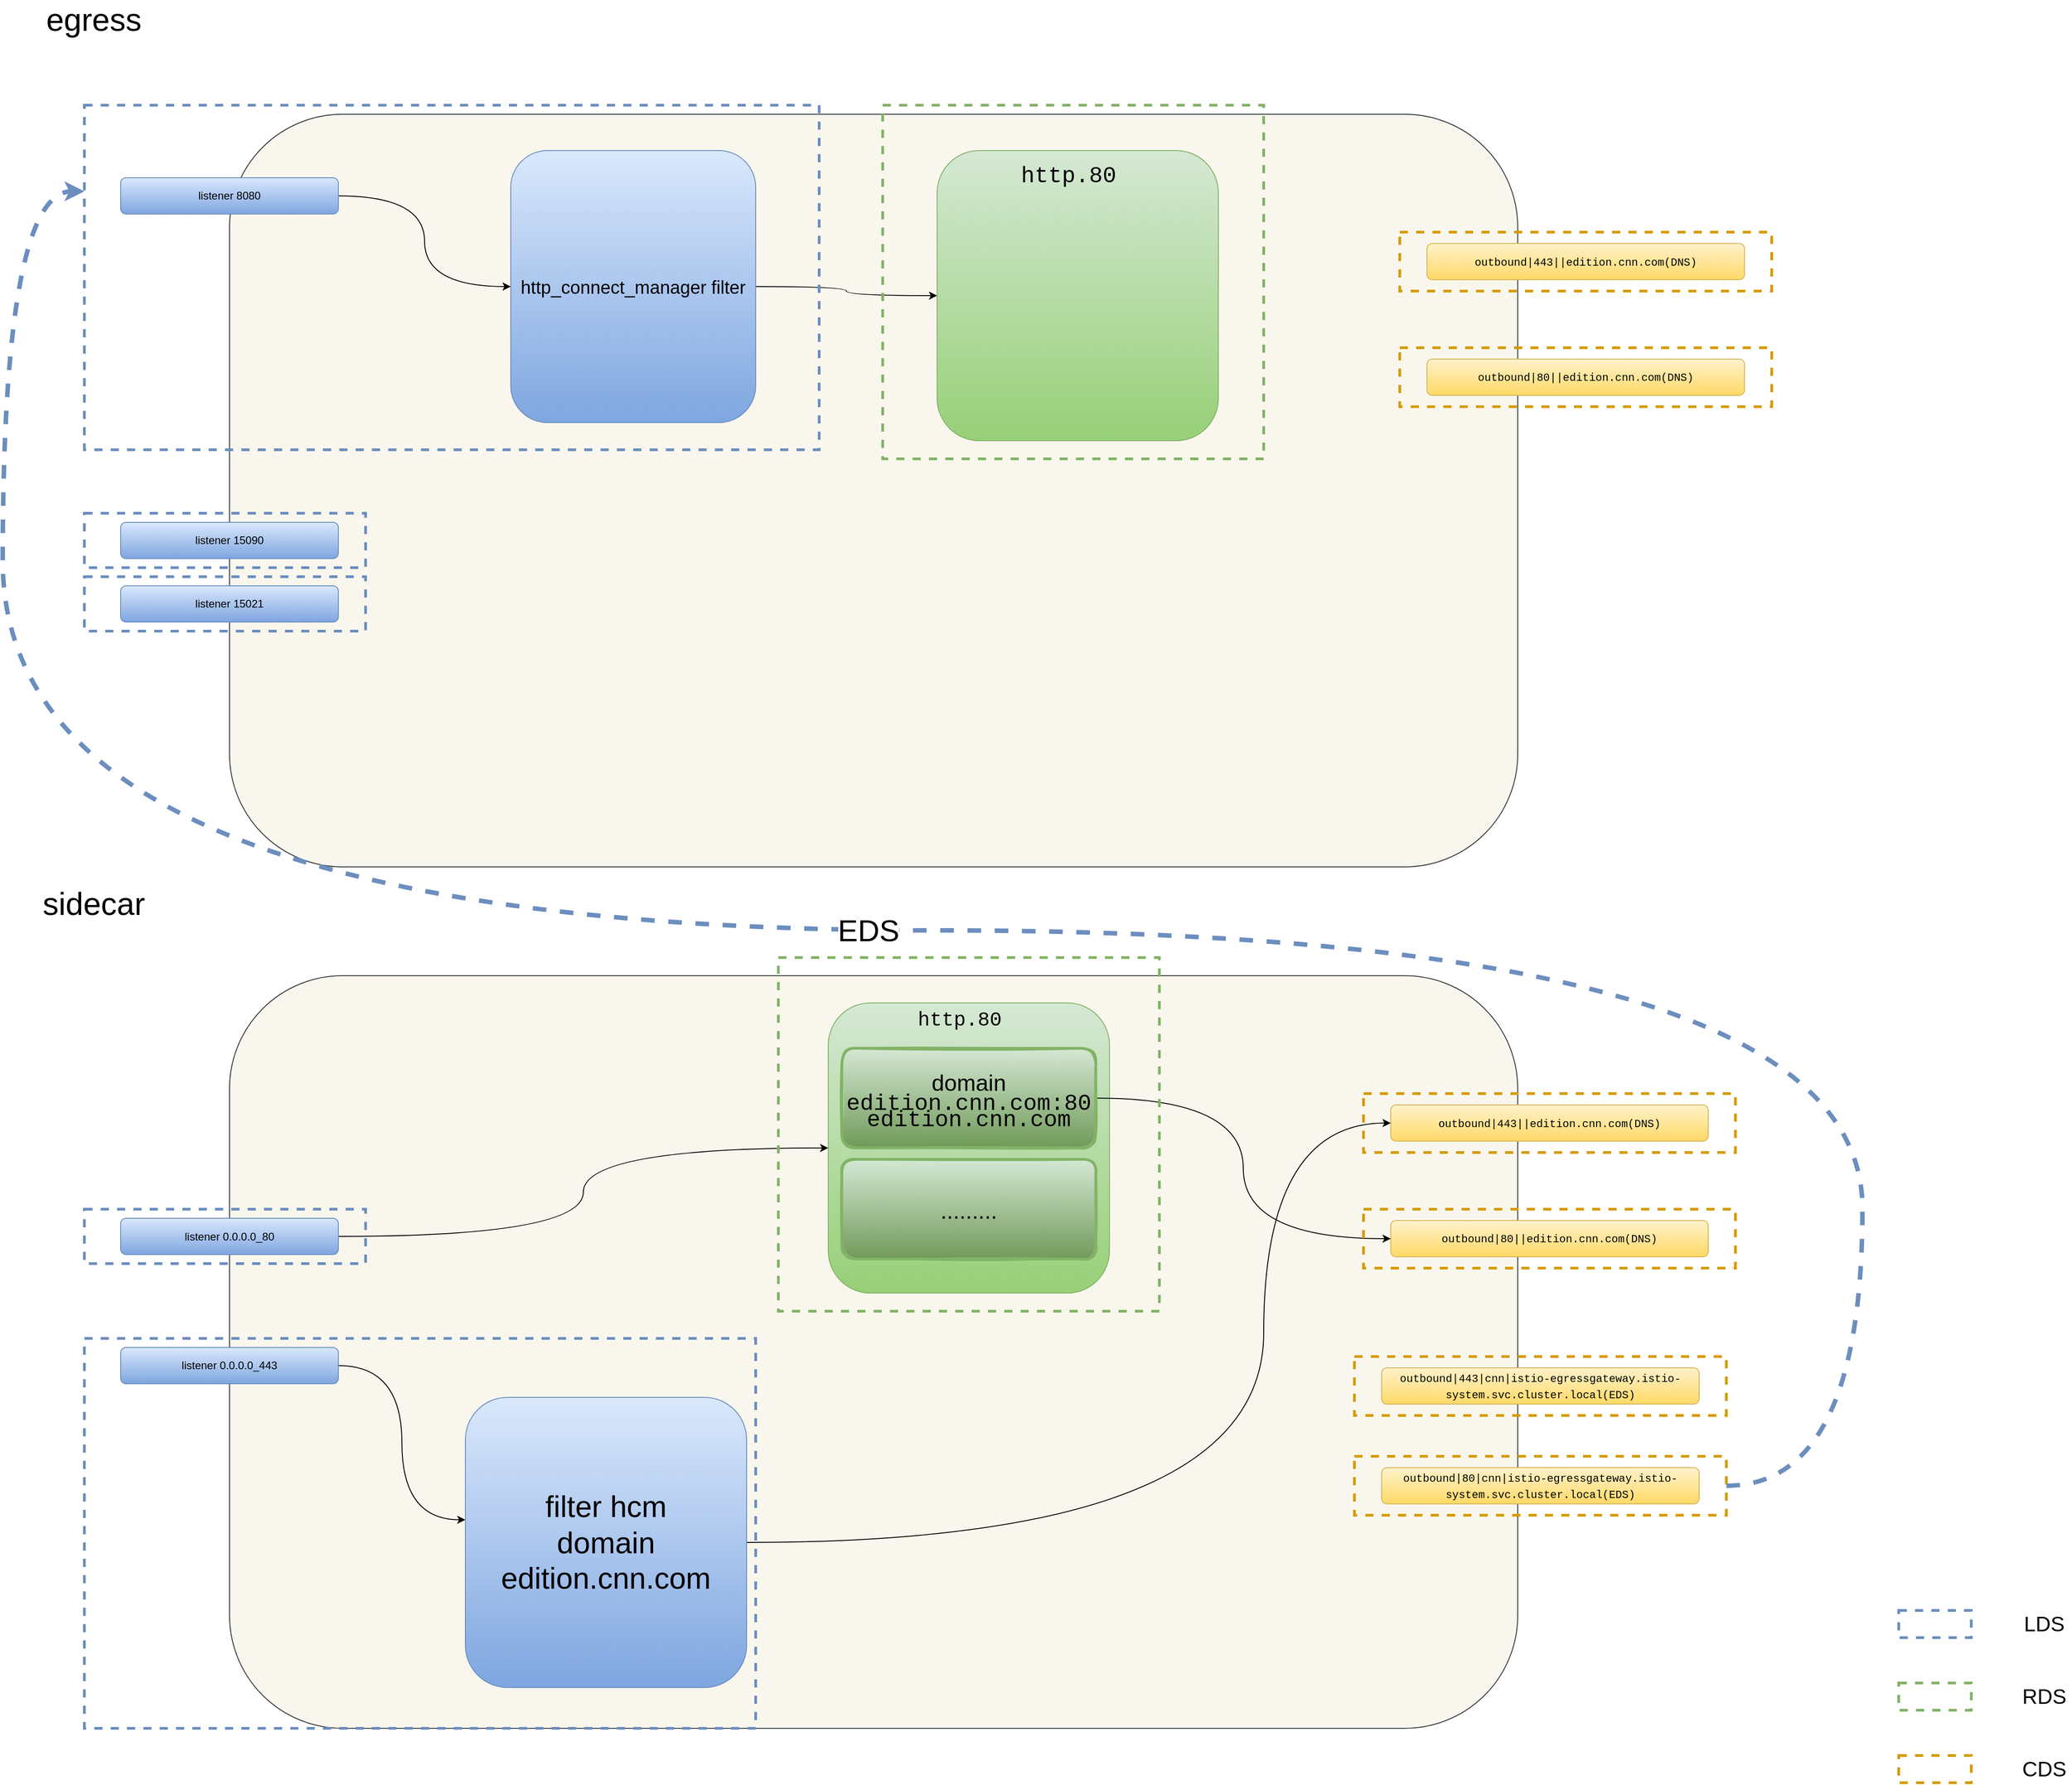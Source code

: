 <mxfile version="15.1.4" type="github">
  <diagram id="AIX3p-sAqaVESIFTII6M" name="第 1 页">
    <mxGraphModel dx="1666" dy="793" grid="1" gridSize="10" guides="1" tooltips="1" connect="1" arrows="1" fold="1" page="1" pageScale="1" pageWidth="2339" pageHeight="3300" math="0" shadow="0">
      <root>
        <mxCell id="0" />
        <mxCell id="1" parent="0" />
        <mxCell id="fvGuiGc2wL7ZiQ-JMnJC-1" value="" style="rounded=1;whiteSpace=wrap;html=1;fillColor=#f9f7ed;strokeColor=#36393d;" parent="1" vertex="1">
          <mxGeometry x="300" y="200" width="1420" height="830" as="geometry" />
        </mxCell>
        <mxCell id="fvGuiGc2wL7ZiQ-JMnJC-19" style="edgeStyle=orthogonalEdgeStyle;curved=1;orthogonalLoop=1;jettySize=auto;html=1;entryX=0;entryY=0.5;entryDx=0;entryDy=0;" parent="1" source="fvGuiGc2wL7ZiQ-JMnJC-2" target="fvGuiGc2wL7ZiQ-JMnJC-13" edge="1">
          <mxGeometry relative="1" as="geometry" />
        </mxCell>
        <mxCell id="fvGuiGc2wL7ZiQ-JMnJC-2" value="listener 8080" style="rounded=1;whiteSpace=wrap;html=1;gradientColor=#7ea6e0;fillColor=#dae8fc;strokeColor=#6c8ebf;" parent="1" vertex="1">
          <mxGeometry x="180" y="270" width="240" height="40" as="geometry" />
        </mxCell>
        <mxCell id="fvGuiGc2wL7ZiQ-JMnJC-4" value="listener 15090" style="rounded=1;whiteSpace=wrap;html=1;gradientColor=#7ea6e0;fillColor=#dae8fc;strokeColor=#6c8ebf;" parent="1" vertex="1">
          <mxGeometry x="180" y="650" width="240" height="40" as="geometry" />
        </mxCell>
        <mxCell id="fvGuiGc2wL7ZiQ-JMnJC-5" value="listener 15021" style="rounded=1;whiteSpace=wrap;html=1;gradientColor=#7ea6e0;fillColor=#dae8fc;strokeColor=#6c8ebf;" parent="1" vertex="1">
          <mxGeometry x="180" y="720" width="240" height="40" as="geometry" />
        </mxCell>
        <mxCell id="fvGuiGc2wL7ZiQ-JMnJC-18" style="edgeStyle=orthogonalEdgeStyle;curved=1;orthogonalLoop=1;jettySize=auto;html=1;entryX=0;entryY=0.5;entryDx=0;entryDy=0;" parent="1" source="fvGuiGc2wL7ZiQ-JMnJC-13" target="fvGuiGc2wL7ZiQ-JMnJC-14" edge="1">
          <mxGeometry relative="1" as="geometry" />
        </mxCell>
        <mxCell id="fvGuiGc2wL7ZiQ-JMnJC-13" value="&lt;font style=&quot;font-size: 20px&quot;&gt;http_connect_manager filter&lt;/font&gt;" style="rounded=1;whiteSpace=wrap;html=1;gradientColor=#7ea6e0;fillColor=#dae8fc;strokeColor=#6c8ebf;" parent="1" vertex="1">
          <mxGeometry x="610" y="240" width="270" height="300" as="geometry" />
        </mxCell>
        <mxCell id="fvGuiGc2wL7ZiQ-JMnJC-14" value="" style="rounded=1;whiteSpace=wrap;html=1;gradientColor=#97d077;fillColor=#d5e8d4;strokeColor=#82b366;" parent="1" vertex="1">
          <mxGeometry x="1080" y="240" width="310" height="320" as="geometry" />
        </mxCell>
        <mxCell id="fvGuiGc2wL7ZiQ-JMnJC-15" value="&lt;div style=&quot;font-family: &amp;#34;menlo&amp;#34; , &amp;#34;monaco&amp;#34; , &amp;#34;courier new&amp;#34; , monospace ; line-height: 18px&quot;&gt;&lt;span&gt;&lt;font style=&quot;font-size: 25px&quot;&gt;http.80&lt;/font&gt;&lt;/span&gt;&lt;/div&gt;" style="text;html=1;strokeColor=none;align=center;verticalAlign=middle;whiteSpace=wrap;rounded=0;" parent="1" vertex="1">
          <mxGeometry x="1020" y="260" width="410" height="20" as="geometry" />
        </mxCell>
        <mxCell id="fvGuiGc2wL7ZiQ-JMnJC-22" value="" style="rounded=0;whiteSpace=wrap;html=1;dashed=1;strokeWidth=3;strokeColor=#6c8ebf;fillColor=none;" parent="1" vertex="1">
          <mxGeometry x="2140" y="1850" width="80" height="30" as="geometry" />
        </mxCell>
        <mxCell id="fvGuiGc2wL7ZiQ-JMnJC-24" value="" style="rounded=0;whiteSpace=wrap;html=1;dashed=1;strokeWidth=3;strokeColor=#82b366;fillColor=none;" parent="1" vertex="1">
          <mxGeometry x="2140" y="1930" width="80" height="30" as="geometry" />
        </mxCell>
        <mxCell id="fvGuiGc2wL7ZiQ-JMnJC-25" value="" style="rounded=0;whiteSpace=wrap;html=1;dashed=1;strokeWidth=3;strokeColor=#d79b00;fillColor=none;" parent="1" vertex="1">
          <mxGeometry x="2140" y="2010" width="80" height="30" as="geometry" />
        </mxCell>
        <mxCell id="fvGuiGc2wL7ZiQ-JMnJC-27" value="&lt;font style=&quot;font-size: 23px&quot;&gt;LDS&lt;/font&gt;" style="text;html=1;align=center;verticalAlign=middle;resizable=0;points=[];autosize=1;strokeColor=none;" parent="1" vertex="1">
          <mxGeometry x="2270" y="1855" width="60" height="20" as="geometry" />
        </mxCell>
        <mxCell id="fvGuiGc2wL7ZiQ-JMnJC-28" value="&lt;font style=&quot;font-size: 23px&quot;&gt;RDS&lt;/font&gt;" style="text;html=1;align=center;verticalAlign=middle;resizable=0;points=[];autosize=1;strokeColor=none;" parent="1" vertex="1">
          <mxGeometry x="2270" y="1935" width="60" height="20" as="geometry" />
        </mxCell>
        <mxCell id="fvGuiGc2wL7ZiQ-JMnJC-29" value="&lt;font style=&quot;font-size: 23px&quot;&gt;CDS&lt;/font&gt;" style="text;html=1;align=center;verticalAlign=middle;resizable=0;points=[];autosize=1;strokeColor=none;" parent="1" vertex="1">
          <mxGeometry x="2270" y="2015" width="60" height="20" as="geometry" />
        </mxCell>
        <mxCell id="fvGuiGc2wL7ZiQ-JMnJC-37" value="" style="rounded=0;whiteSpace=wrap;html=1;dashed=1;strokeWidth=3;strokeColor=#6c8ebf;fillColor=none;" parent="1" vertex="1">
          <mxGeometry x="140" y="640" width="310" height="60" as="geometry" />
        </mxCell>
        <mxCell id="fvGuiGc2wL7ZiQ-JMnJC-38" value="" style="rounded=0;whiteSpace=wrap;html=1;dashed=1;strokeWidth=3;strokeColor=#6c8ebf;fillColor=none;" parent="1" vertex="1">
          <mxGeometry x="140" y="710" width="310" height="60" as="geometry" />
        </mxCell>
        <mxCell id="fvGuiGc2wL7ZiQ-JMnJC-42" value="&lt;div style=&quot;font-family: &amp;#34;menlo&amp;#34; , &amp;#34;monaco&amp;#34; , &amp;#34;courier new&amp;#34; , monospace ; line-height: 18px&quot;&gt;&lt;div style=&quot;font-family: &amp;#34;menlo&amp;#34; , &amp;#34;monaco&amp;#34; , &amp;#34;courier new&amp;#34; , monospace ; line-height: 18px&quot;&gt;&lt;div style=&quot;font-family: &amp;#34;menlo&amp;#34; , &amp;#34;monaco&amp;#34; , &amp;#34;courier new&amp;#34; , monospace ; line-height: 18px&quot;&gt;&lt;span&gt;outbound|443||edition.cnn.com(DNS)&lt;/span&gt;&lt;/div&gt;&lt;/div&gt;&lt;/div&gt;" style="rounded=1;whiteSpace=wrap;html=1;gradientColor=#ffd966;fillColor=#fff2cc;strokeColor=#d6b656;" parent="1" vertex="1">
          <mxGeometry x="1620" y="342.5" width="350" height="40" as="geometry" />
        </mxCell>
        <mxCell id="cyqQac6DRZA5pEgaZw5--3" value="" style="rounded=1;whiteSpace=wrap;html=1;fillColor=#f9f7ed;strokeColor=#36393d;" parent="1" vertex="1">
          <mxGeometry x="300" y="1150" width="1420" height="830" as="geometry" />
        </mxCell>
        <mxCell id="cyqQac6DRZA5pEgaZw5--4" value="&lt;font style=&quot;font-size: 35px&quot;&gt;egress&lt;/font&gt;" style="text;html=1;align=center;verticalAlign=middle;resizable=0;points=[];autosize=1;strokeColor=none;" parent="1" vertex="1">
          <mxGeometry x="90" y="80" width="120" height="30" as="geometry" />
        </mxCell>
        <mxCell id="cyqQac6DRZA5pEgaZw5--5" value="&lt;font style=&quot;font-size: 35px&quot;&gt;sidecar&lt;/font&gt;" style="text;html=1;align=center;verticalAlign=middle;resizable=0;points=[];autosize=1;strokeColor=none;" parent="1" vertex="1">
          <mxGeometry x="85" y="1055" width="130" height="30" as="geometry" />
        </mxCell>
        <mxCell id="cyqQac6DRZA5pEgaZw5--6" value="&lt;div style=&quot;font-family: &amp;#34;menlo&amp;#34; , &amp;#34;monaco&amp;#34; , &amp;#34;courier new&amp;#34; , monospace ; line-height: 18px&quot;&gt;&lt;div style=&quot;font-family: &amp;#34;menlo&amp;#34; , &amp;#34;monaco&amp;#34; , &amp;#34;courier new&amp;#34; , monospace ; line-height: 18px&quot;&gt;&lt;div style=&quot;font-family: &amp;#34;menlo&amp;#34; , &amp;#34;monaco&amp;#34; , &amp;#34;courier new&amp;#34; , monospace ; line-height: 18px&quot;&gt;&lt;span&gt;outbound|443||edition.cnn.com(DNS)&lt;/span&gt;&lt;/div&gt;&lt;/div&gt;&lt;/div&gt;" style="rounded=1;whiteSpace=wrap;html=1;gradientColor=#ffd966;fillColor=#fff2cc;strokeColor=#d6b656;" parent="1" vertex="1">
          <mxGeometry x="1580" y="1292.5" width="350" height="40" as="geometry" />
        </mxCell>
        <mxCell id="cyqQac6DRZA5pEgaZw5--7" value="&lt;div style=&quot;font-family: &amp;#34;menlo&amp;#34; , &amp;#34;monaco&amp;#34; , &amp;#34;courier new&amp;#34; , monospace ; line-height: 18px&quot;&gt;&lt;div style=&quot;font-family: &amp;#34;menlo&amp;#34; , &amp;#34;monaco&amp;#34; , &amp;#34;courier new&amp;#34; , monospace ; line-height: 18px&quot;&gt;&lt;div style=&quot;font-family: &amp;#34;menlo&amp;#34; , &amp;#34;monaco&amp;#34; , &amp;#34;courier new&amp;#34; , monospace ; line-height: 18px&quot;&gt;&lt;span&gt;outbound|80||edition.cnn.com(DNS)&lt;/span&gt;&lt;/div&gt;&lt;/div&gt;&lt;/div&gt;" style="rounded=1;whiteSpace=wrap;html=1;gradientColor=#ffd966;fillColor=#fff2cc;strokeColor=#d6b656;" parent="1" vertex="1">
          <mxGeometry x="1580" y="1420" width="350" height="40" as="geometry" />
        </mxCell>
        <mxCell id="cyqQac6DRZA5pEgaZw5--25" style="edgeStyle=orthogonalEdgeStyle;curved=1;orthogonalLoop=1;jettySize=auto;html=1;entryX=0;entryY=0.422;entryDx=0;entryDy=0;entryPerimeter=0;" parent="1" source="cyqQac6DRZA5pEgaZw5--10" target="cyqQac6DRZA5pEgaZw5--15" edge="1">
          <mxGeometry relative="1" as="geometry" />
        </mxCell>
        <mxCell id="cyqQac6DRZA5pEgaZw5--10" value="listener 0.0.0.0_443" style="rounded=1;whiteSpace=wrap;html=1;gradientColor=#7ea6e0;fillColor=#dae8fc;strokeColor=#6c8ebf;" parent="1" vertex="1">
          <mxGeometry x="180" y="1560" width="240" height="40" as="geometry" />
        </mxCell>
        <mxCell id="cyqQac6DRZA5pEgaZw5--23" style="edgeStyle=orthogonalEdgeStyle;curved=1;orthogonalLoop=1;jettySize=auto;html=1;entryX=0;entryY=0.5;entryDx=0;entryDy=0;" parent="1" source="cyqQac6DRZA5pEgaZw5--12" target="cyqQac6DRZA5pEgaZw5--14" edge="1">
          <mxGeometry relative="1" as="geometry" />
        </mxCell>
        <mxCell id="cyqQac6DRZA5pEgaZw5--12" value="listener 0.0.0.0_80" style="rounded=1;whiteSpace=wrap;html=1;gradientColor=#7ea6e0;fillColor=#dae8fc;strokeColor=#6c8ebf;" parent="1" vertex="1">
          <mxGeometry x="180" y="1417.5" width="240" height="40" as="geometry" />
        </mxCell>
        <mxCell id="cyqQac6DRZA5pEgaZw5--14" value="" style="rounded=1;whiteSpace=wrap;html=1;gradientColor=#97d077;fillColor=#d5e8d4;strokeColor=#82b366;" parent="1" vertex="1">
          <mxGeometry x="960" y="1180" width="310" height="320" as="geometry" />
        </mxCell>
        <mxCell id="cyqQac6DRZA5pEgaZw5--26" style="edgeStyle=orthogonalEdgeStyle;curved=1;orthogonalLoop=1;jettySize=auto;html=1;entryX=0;entryY=0.5;entryDx=0;entryDy=0;" parent="1" source="cyqQac6DRZA5pEgaZw5--15" target="cyqQac6DRZA5pEgaZw5--6" edge="1">
          <mxGeometry relative="1" as="geometry">
            <Array as="points">
              <mxPoint x="1440" y="1775" />
              <mxPoint x="1440" y="1313" />
            </Array>
          </mxGeometry>
        </mxCell>
        <mxCell id="cyqQac6DRZA5pEgaZw5--15" value="&lt;font style=&quot;font-size: 33px&quot;&gt;filter hcm&lt;br&gt;domain&lt;br&gt;edition.cnn.com&lt;/font&gt;" style="rounded=1;whiteSpace=wrap;html=1;gradientColor=#7ea6e0;fillColor=#dae8fc;strokeColor=#6c8ebf;" parent="1" vertex="1">
          <mxGeometry x="560" y="1615" width="310" height="320" as="geometry" />
        </mxCell>
        <mxCell id="cyqQac6DRZA5pEgaZw5--16" value="&lt;div style=&quot;font-family: &amp;#34;menlo&amp;#34; , &amp;#34;monaco&amp;#34; , &amp;#34;courier new&amp;#34; , monospace ; line-height: 18px&quot;&gt;&lt;span&gt;&lt;font style=&quot;font-size: 22px&quot;&gt;http.80&lt;/font&gt;&lt;/span&gt;&lt;/div&gt;" style="text;html=1;strokeColor=none;align=center;verticalAlign=middle;whiteSpace=wrap;rounded=0;" parent="1" vertex="1">
          <mxGeometry x="900" y="1190" width="410" height="20" as="geometry" />
        </mxCell>
        <mxCell id="cyqQac6DRZA5pEgaZw5--24" style="edgeStyle=orthogonalEdgeStyle;curved=1;orthogonalLoop=1;jettySize=auto;html=1;entryX=0;entryY=0.5;entryDx=0;entryDy=0;" parent="1" source="cyqQac6DRZA5pEgaZw5--17" target="cyqQac6DRZA5pEgaZw5--7" edge="1">
          <mxGeometry relative="1" as="geometry" />
        </mxCell>
        <mxCell id="cyqQac6DRZA5pEgaZw5--17" value="&lt;font style=&quot;font-size: 25px&quot;&gt;domain&lt;br&gt;&lt;/font&gt;&lt;div style=&quot;font-family: &amp;#34;menlo&amp;#34; , &amp;#34;monaco&amp;#34; , &amp;#34;courier new&amp;#34; , monospace ; line-height: 18px ; font-size: 25px&quot;&gt;edition.cnn.com:80&lt;/div&gt;&lt;div style=&quot;font-family: &amp;#34;menlo&amp;#34; , &amp;#34;monaco&amp;#34; , &amp;#34;courier new&amp;#34; , monospace ; line-height: 18px ; font-size: 25px&quot;&gt;&lt;div style=&quot;line-height: 18px&quot;&gt;edition.cnn.com&lt;/div&gt;&lt;/div&gt;" style="rounded=1;whiteSpace=wrap;html=1;shadow=0;glass=0;sketch=1;strokeWidth=3;fillColor=#d5e8d4;gradientDirection=south;strokeColor=#82b366;gradientColor=#6F9958;" parent="1" vertex="1">
          <mxGeometry x="975" y="1230" width="280" height="110" as="geometry" />
        </mxCell>
        <mxCell id="cyqQac6DRZA5pEgaZw5--18" value="&lt;span style=&quot;font-size: 25px&quot;&gt;.........&lt;/span&gt;" style="rounded=1;whiteSpace=wrap;html=1;shadow=0;glass=0;sketch=1;strokeWidth=3;fillColor=#d5e8d4;gradientDirection=south;strokeColor=#82b366;gradientColor=#6F9958;" parent="1" vertex="1">
          <mxGeometry x="975" y="1352.5" width="280" height="110" as="geometry" />
        </mxCell>
        <mxCell id="fvGuiGc2wL7ZiQ-JMnJC-46" value="" style="rounded=0;whiteSpace=wrap;html=1;dashed=1;strokeWidth=3;strokeColor=#d79b00;fillColor=none;" parent="1" vertex="1">
          <mxGeometry x="1590" y="330" width="410" height="65" as="geometry" />
        </mxCell>
        <mxCell id="fvGuiGc2wL7ZiQ-JMnJC-31" value="" style="rounded=0;whiteSpace=wrap;html=1;dashed=1;strokeWidth=3;strokeColor=#6c8ebf;fillColor=none;" parent="1" vertex="1">
          <mxGeometry x="140" y="190" width="810" height="380" as="geometry" />
        </mxCell>
        <mxCell id="fvGuiGc2wL7ZiQ-JMnJC-32" value="" style="rounded=0;whiteSpace=wrap;html=1;dashed=1;strokeWidth=3;strokeColor=#82b366;fillColor=none;" parent="1" vertex="1">
          <mxGeometry x="1020" y="190" width="420" height="390" as="geometry" />
        </mxCell>
        <mxCell id="cyqQac6DRZA5pEgaZw5--13" value="" style="rounded=0;whiteSpace=wrap;html=1;dashed=1;strokeWidth=3;strokeColor=#6c8ebf;fillColor=none;" parent="1" vertex="1">
          <mxGeometry x="140" y="1550" width="740" height="430" as="geometry" />
        </mxCell>
        <mxCell id="cyqQac6DRZA5pEgaZw5--11" value="" style="rounded=0;whiteSpace=wrap;html=1;dashed=1;strokeWidth=3;strokeColor=#6c8ebf;fillColor=none;" parent="1" vertex="1">
          <mxGeometry x="140" y="1407.5" width="310" height="60" as="geometry" />
        </mxCell>
        <mxCell id="cyqQac6DRZA5pEgaZw5--22" value="" style="rounded=0;whiteSpace=wrap;html=1;dashed=1;strokeWidth=3;strokeColor=#82b366;fillColor=none;" parent="1" vertex="1">
          <mxGeometry x="905" y="1130" width="420" height="390" as="geometry" />
        </mxCell>
        <mxCell id="cyqQac6DRZA5pEgaZw5--9" value="" style="rounded=0;whiteSpace=wrap;html=1;dashed=1;strokeWidth=3;strokeColor=#d79b00;fillColor=none;" parent="1" vertex="1">
          <mxGeometry x="1550" y="1280" width="410" height="65" as="geometry" />
        </mxCell>
        <mxCell id="cyqQac6DRZA5pEgaZw5--8" value="" style="rounded=0;whiteSpace=wrap;html=1;dashed=1;strokeWidth=3;strokeColor=#d79b00;fillColor=none;" parent="1" vertex="1">
          <mxGeometry x="1550" y="1407.5" width="410" height="65" as="geometry" />
        </mxCell>
        <mxCell id="cyqQac6DRZA5pEgaZw5--1" value="&lt;div style=&quot;font-family: &amp;#34;menlo&amp;#34; , &amp;#34;monaco&amp;#34; , &amp;#34;courier new&amp;#34; , monospace ; line-height: 18px&quot;&gt;&lt;div style=&quot;font-family: &amp;#34;menlo&amp;#34; , &amp;#34;monaco&amp;#34; , &amp;#34;courier new&amp;#34; , monospace ; line-height: 18px&quot;&gt;&lt;div style=&quot;font-family: &amp;#34;menlo&amp;#34; , &amp;#34;monaco&amp;#34; , &amp;#34;courier new&amp;#34; , monospace ; line-height: 18px&quot;&gt;&lt;span&gt;outbound|80||edition.cnn.com(DNS)&lt;/span&gt;&lt;/div&gt;&lt;/div&gt;&lt;/div&gt;" style="rounded=1;whiteSpace=wrap;html=1;gradientColor=#ffd966;fillColor=#fff2cc;strokeColor=#d6b656;" parent="1" vertex="1">
          <mxGeometry x="1620" y="470" width="350" height="40" as="geometry" />
        </mxCell>
        <mxCell id="rcYpAUuiluR1ljasDBnI-1" value="&lt;div style=&quot;font-family: &amp;#34;menlo&amp;#34; , &amp;#34;monaco&amp;#34; , &amp;#34;courier new&amp;#34; , monospace ; line-height: 18px&quot;&gt;&lt;div style=&quot;font-family: &amp;#34;menlo&amp;#34; , &amp;#34;monaco&amp;#34; , &amp;#34;courier new&amp;#34; , monospace ; line-height: 18px&quot;&gt;&lt;div style=&quot;font-family: &amp;#34;menlo&amp;#34; , &amp;#34;monaco&amp;#34; , &amp;#34;courier new&amp;#34; , monospace ; line-height: 18px&quot;&gt;&lt;div style=&quot;font-family: &amp;#34;menlo&amp;#34; , &amp;#34;monaco&amp;#34; , &amp;#34;courier new&amp;#34; , monospace ; line-height: 18px&quot;&gt;&lt;span&gt;outbound|443|cnn|istio-egressgateway.istio-system.svc.cluster.local(EDS)&lt;/span&gt;&lt;/div&gt;&lt;/div&gt;&lt;/div&gt;&lt;/div&gt;" style="rounded=1;whiteSpace=wrap;html=1;gradientColor=#ffd966;fillColor=#fff2cc;strokeColor=#d6b656;" parent="1" vertex="1">
          <mxGeometry x="1570" y="1582.5" width="350" height="40" as="geometry" />
        </mxCell>
        <mxCell id="rcYpAUuiluR1ljasDBnI-3" value="&lt;div style=&quot;font-family: &amp;quot;menlo&amp;quot; , &amp;quot;monaco&amp;quot; , &amp;quot;courier new&amp;quot; , monospace ; line-height: 18px&quot;&gt;&lt;div style=&quot;font-family: &amp;quot;menlo&amp;quot; , &amp;quot;monaco&amp;quot; , &amp;quot;courier new&amp;quot; , monospace ; line-height: 18px&quot;&gt;&lt;div style=&quot;font-family: &amp;quot;menlo&amp;quot; , &amp;quot;monaco&amp;quot; , &amp;quot;courier new&amp;quot; , monospace ; line-height: 18px&quot;&gt;&lt;div style=&quot;font-family: &amp;quot;menlo&amp;quot; , &amp;quot;monaco&amp;quot; , &amp;quot;courier new&amp;quot; , monospace ; line-height: 18px&quot;&gt;&lt;span style=&quot;&quot;&gt;outbound|80|cnn|istio-egressgateway.istio-system.svc.cluster.local(EDS)&lt;/span&gt;&lt;/div&gt;&lt;/div&gt;&lt;/div&gt;&lt;/div&gt;" style="rounded=1;whiteSpace=wrap;html=1;gradientColor=#ffd966;fillColor=#fff2cc;strokeColor=#d6b656;" parent="1" vertex="1">
          <mxGeometry x="1570" y="1692.5" width="350" height="40" as="geometry" />
        </mxCell>
        <mxCell id="rcYpAUuiluR1ljasDBnI-2" value="" style="rounded=0;whiteSpace=wrap;html=1;dashed=1;strokeWidth=3;strokeColor=#d79b00;fillColor=none;" parent="1" vertex="1">
          <mxGeometry x="1540" y="1570" width="410" height="65" as="geometry" />
        </mxCell>
        <mxCell id="rcYpAUuiluR1ljasDBnI-4" value="" style="rounded=0;whiteSpace=wrap;html=1;dashed=1;strokeWidth=3;strokeColor=#d79b00;fillColor=none;" parent="1" vertex="1">
          <mxGeometry x="1540" y="1680" width="410" height="65" as="geometry" />
        </mxCell>
        <mxCell id="_oSa2gOkD1LzMfyZ7dGK-1" value="&lt;font style=&quot;font-size: 33px&quot;&gt;EDS&lt;/font&gt;" style="edgeStyle=orthogonalEdgeStyle;orthogonalLoop=1;jettySize=auto;html=1;entryX=0;entryY=0.25;entryDx=0;entryDy=0;curved=1;strokeWidth=5;gradientColor=#7ea6e0;fillColor=#dae8fc;strokeColor=#6c8ebf;dashed=1;" parent="1" source="rcYpAUuiluR1ljasDBnI-4" target="fvGuiGc2wL7ZiQ-JMnJC-31" edge="1">
          <mxGeometry relative="1" as="geometry">
            <Array as="points">
              <mxPoint x="2100" y="1712" />
              <mxPoint x="2100" y="1100" />
              <mxPoint x="50" y="1100" />
              <mxPoint x="50" y="285" />
            </Array>
          </mxGeometry>
        </mxCell>
        <mxCell id="cyqQac6DRZA5pEgaZw5--2" value="" style="rounded=0;whiteSpace=wrap;html=1;dashed=1;strokeWidth=3;strokeColor=#d79b00;fillColor=none;" parent="1" vertex="1">
          <mxGeometry x="1590" y="457.5" width="410" height="65" as="geometry" />
        </mxCell>
      </root>
    </mxGraphModel>
  </diagram>
</mxfile>
